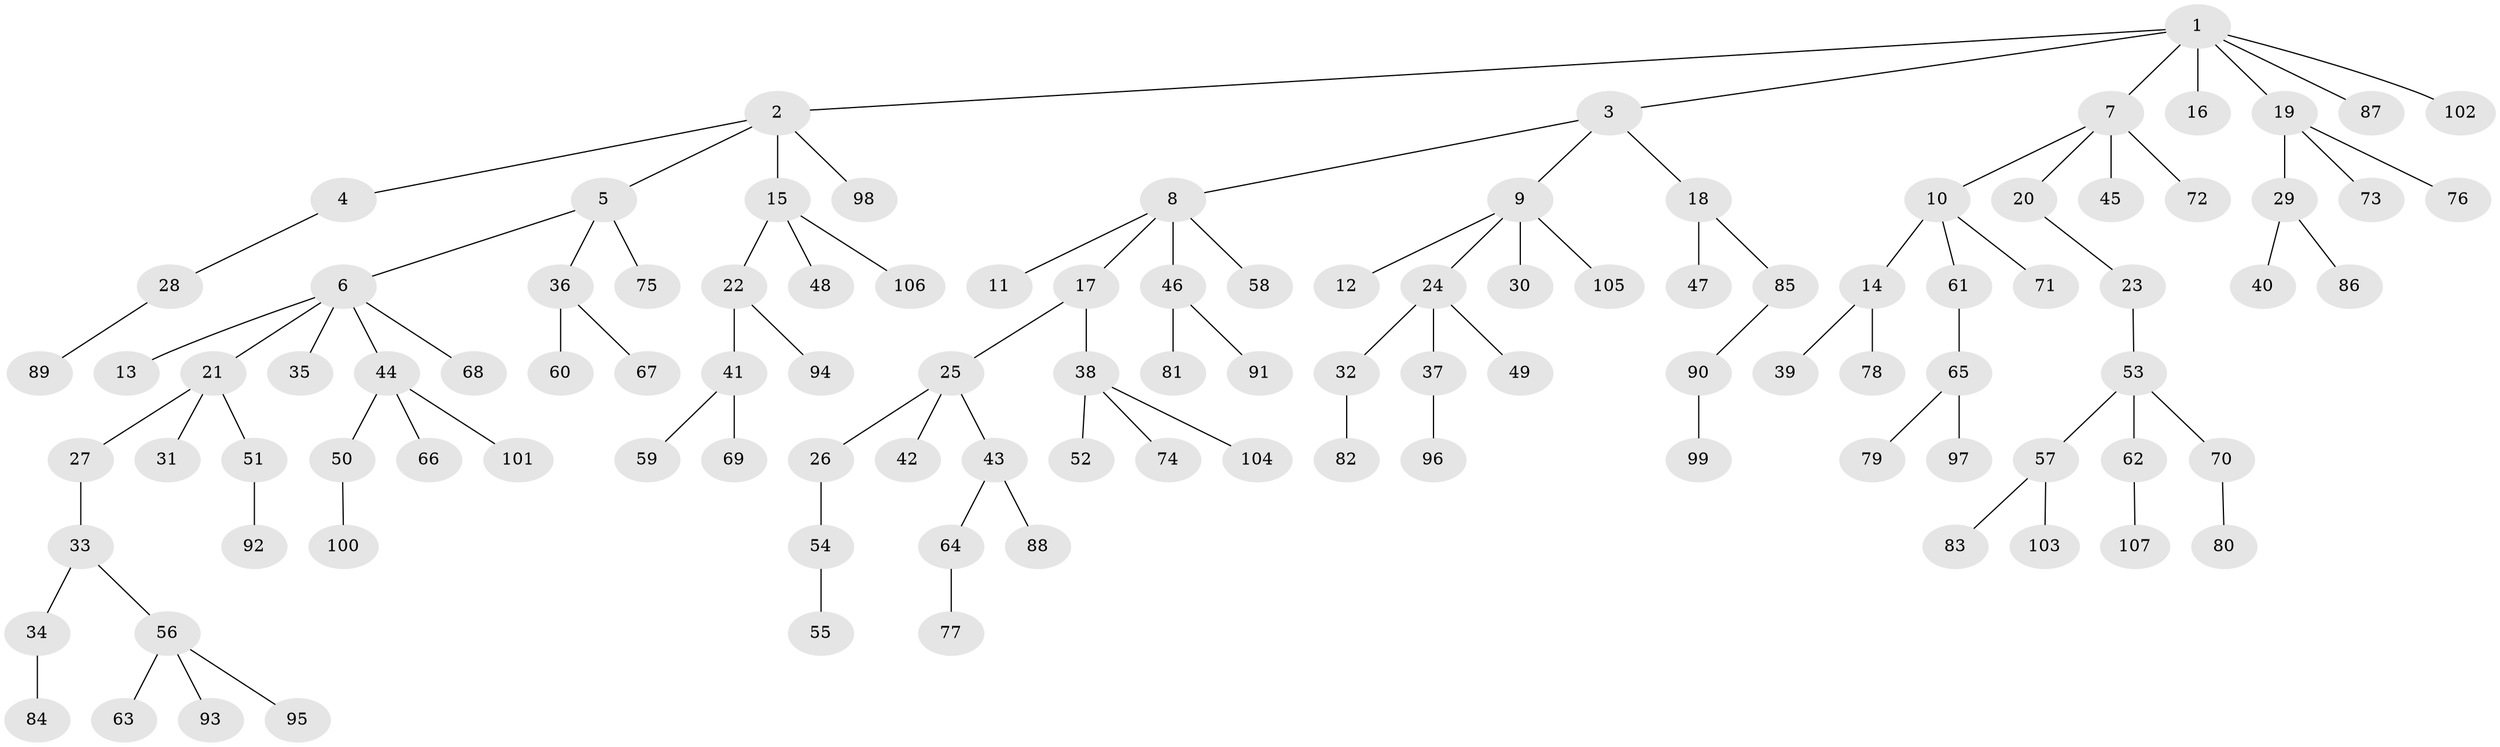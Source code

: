 // Generated by graph-tools (version 1.1) at 2025/11/02/27/25 16:11:26]
// undirected, 107 vertices, 106 edges
graph export_dot {
graph [start="1"]
  node [color=gray90,style=filled];
  1;
  2;
  3;
  4;
  5;
  6;
  7;
  8;
  9;
  10;
  11;
  12;
  13;
  14;
  15;
  16;
  17;
  18;
  19;
  20;
  21;
  22;
  23;
  24;
  25;
  26;
  27;
  28;
  29;
  30;
  31;
  32;
  33;
  34;
  35;
  36;
  37;
  38;
  39;
  40;
  41;
  42;
  43;
  44;
  45;
  46;
  47;
  48;
  49;
  50;
  51;
  52;
  53;
  54;
  55;
  56;
  57;
  58;
  59;
  60;
  61;
  62;
  63;
  64;
  65;
  66;
  67;
  68;
  69;
  70;
  71;
  72;
  73;
  74;
  75;
  76;
  77;
  78;
  79;
  80;
  81;
  82;
  83;
  84;
  85;
  86;
  87;
  88;
  89;
  90;
  91;
  92;
  93;
  94;
  95;
  96;
  97;
  98;
  99;
  100;
  101;
  102;
  103;
  104;
  105;
  106;
  107;
  1 -- 2;
  1 -- 3;
  1 -- 7;
  1 -- 16;
  1 -- 19;
  1 -- 87;
  1 -- 102;
  2 -- 4;
  2 -- 5;
  2 -- 15;
  2 -- 98;
  3 -- 8;
  3 -- 9;
  3 -- 18;
  4 -- 28;
  5 -- 6;
  5 -- 36;
  5 -- 75;
  6 -- 13;
  6 -- 21;
  6 -- 35;
  6 -- 44;
  6 -- 68;
  7 -- 10;
  7 -- 20;
  7 -- 45;
  7 -- 72;
  8 -- 11;
  8 -- 17;
  8 -- 46;
  8 -- 58;
  9 -- 12;
  9 -- 24;
  9 -- 30;
  9 -- 105;
  10 -- 14;
  10 -- 61;
  10 -- 71;
  14 -- 39;
  14 -- 78;
  15 -- 22;
  15 -- 48;
  15 -- 106;
  17 -- 25;
  17 -- 38;
  18 -- 47;
  18 -- 85;
  19 -- 29;
  19 -- 73;
  19 -- 76;
  20 -- 23;
  21 -- 27;
  21 -- 31;
  21 -- 51;
  22 -- 41;
  22 -- 94;
  23 -- 53;
  24 -- 32;
  24 -- 37;
  24 -- 49;
  25 -- 26;
  25 -- 42;
  25 -- 43;
  26 -- 54;
  27 -- 33;
  28 -- 89;
  29 -- 40;
  29 -- 86;
  32 -- 82;
  33 -- 34;
  33 -- 56;
  34 -- 84;
  36 -- 60;
  36 -- 67;
  37 -- 96;
  38 -- 52;
  38 -- 74;
  38 -- 104;
  41 -- 59;
  41 -- 69;
  43 -- 64;
  43 -- 88;
  44 -- 50;
  44 -- 66;
  44 -- 101;
  46 -- 81;
  46 -- 91;
  50 -- 100;
  51 -- 92;
  53 -- 57;
  53 -- 62;
  53 -- 70;
  54 -- 55;
  56 -- 63;
  56 -- 93;
  56 -- 95;
  57 -- 83;
  57 -- 103;
  61 -- 65;
  62 -- 107;
  64 -- 77;
  65 -- 79;
  65 -- 97;
  70 -- 80;
  85 -- 90;
  90 -- 99;
}
